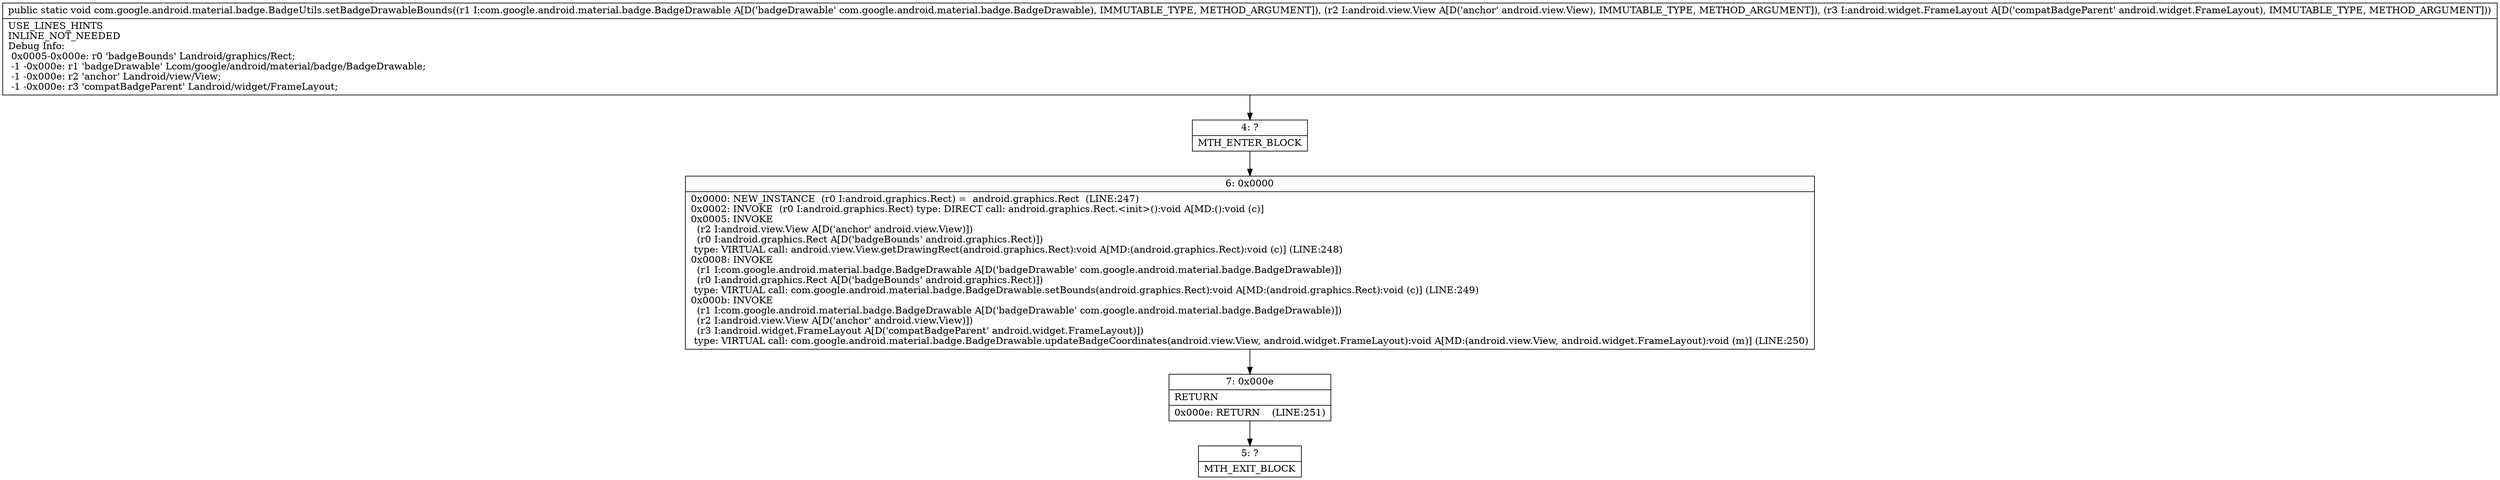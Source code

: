 digraph "CFG forcom.google.android.material.badge.BadgeUtils.setBadgeDrawableBounds(Lcom\/google\/android\/material\/badge\/BadgeDrawable;Landroid\/view\/View;Landroid\/widget\/FrameLayout;)V" {
Node_4 [shape=record,label="{4\:\ ?|MTH_ENTER_BLOCK\l}"];
Node_6 [shape=record,label="{6\:\ 0x0000|0x0000: NEW_INSTANCE  (r0 I:android.graphics.Rect) =  android.graphics.Rect  (LINE:247)\l0x0002: INVOKE  (r0 I:android.graphics.Rect) type: DIRECT call: android.graphics.Rect.\<init\>():void A[MD:():void (c)]\l0x0005: INVOKE  \l  (r2 I:android.view.View A[D('anchor' android.view.View)])\l  (r0 I:android.graphics.Rect A[D('badgeBounds' android.graphics.Rect)])\l type: VIRTUAL call: android.view.View.getDrawingRect(android.graphics.Rect):void A[MD:(android.graphics.Rect):void (c)] (LINE:248)\l0x0008: INVOKE  \l  (r1 I:com.google.android.material.badge.BadgeDrawable A[D('badgeDrawable' com.google.android.material.badge.BadgeDrawable)])\l  (r0 I:android.graphics.Rect A[D('badgeBounds' android.graphics.Rect)])\l type: VIRTUAL call: com.google.android.material.badge.BadgeDrawable.setBounds(android.graphics.Rect):void A[MD:(android.graphics.Rect):void (c)] (LINE:249)\l0x000b: INVOKE  \l  (r1 I:com.google.android.material.badge.BadgeDrawable A[D('badgeDrawable' com.google.android.material.badge.BadgeDrawable)])\l  (r2 I:android.view.View A[D('anchor' android.view.View)])\l  (r3 I:android.widget.FrameLayout A[D('compatBadgeParent' android.widget.FrameLayout)])\l type: VIRTUAL call: com.google.android.material.badge.BadgeDrawable.updateBadgeCoordinates(android.view.View, android.widget.FrameLayout):void A[MD:(android.view.View, android.widget.FrameLayout):void (m)] (LINE:250)\l}"];
Node_7 [shape=record,label="{7\:\ 0x000e|RETURN\l|0x000e: RETURN    (LINE:251)\l}"];
Node_5 [shape=record,label="{5\:\ ?|MTH_EXIT_BLOCK\l}"];
MethodNode[shape=record,label="{public static void com.google.android.material.badge.BadgeUtils.setBadgeDrawableBounds((r1 I:com.google.android.material.badge.BadgeDrawable A[D('badgeDrawable' com.google.android.material.badge.BadgeDrawable), IMMUTABLE_TYPE, METHOD_ARGUMENT]), (r2 I:android.view.View A[D('anchor' android.view.View), IMMUTABLE_TYPE, METHOD_ARGUMENT]), (r3 I:android.widget.FrameLayout A[D('compatBadgeParent' android.widget.FrameLayout), IMMUTABLE_TYPE, METHOD_ARGUMENT]))  | USE_LINES_HINTS\lINLINE_NOT_NEEDED\lDebug Info:\l  0x0005\-0x000e: r0 'badgeBounds' Landroid\/graphics\/Rect;\l  \-1 \-0x000e: r1 'badgeDrawable' Lcom\/google\/android\/material\/badge\/BadgeDrawable;\l  \-1 \-0x000e: r2 'anchor' Landroid\/view\/View;\l  \-1 \-0x000e: r3 'compatBadgeParent' Landroid\/widget\/FrameLayout;\l}"];
MethodNode -> Node_4;Node_4 -> Node_6;
Node_6 -> Node_7;
Node_7 -> Node_5;
}

